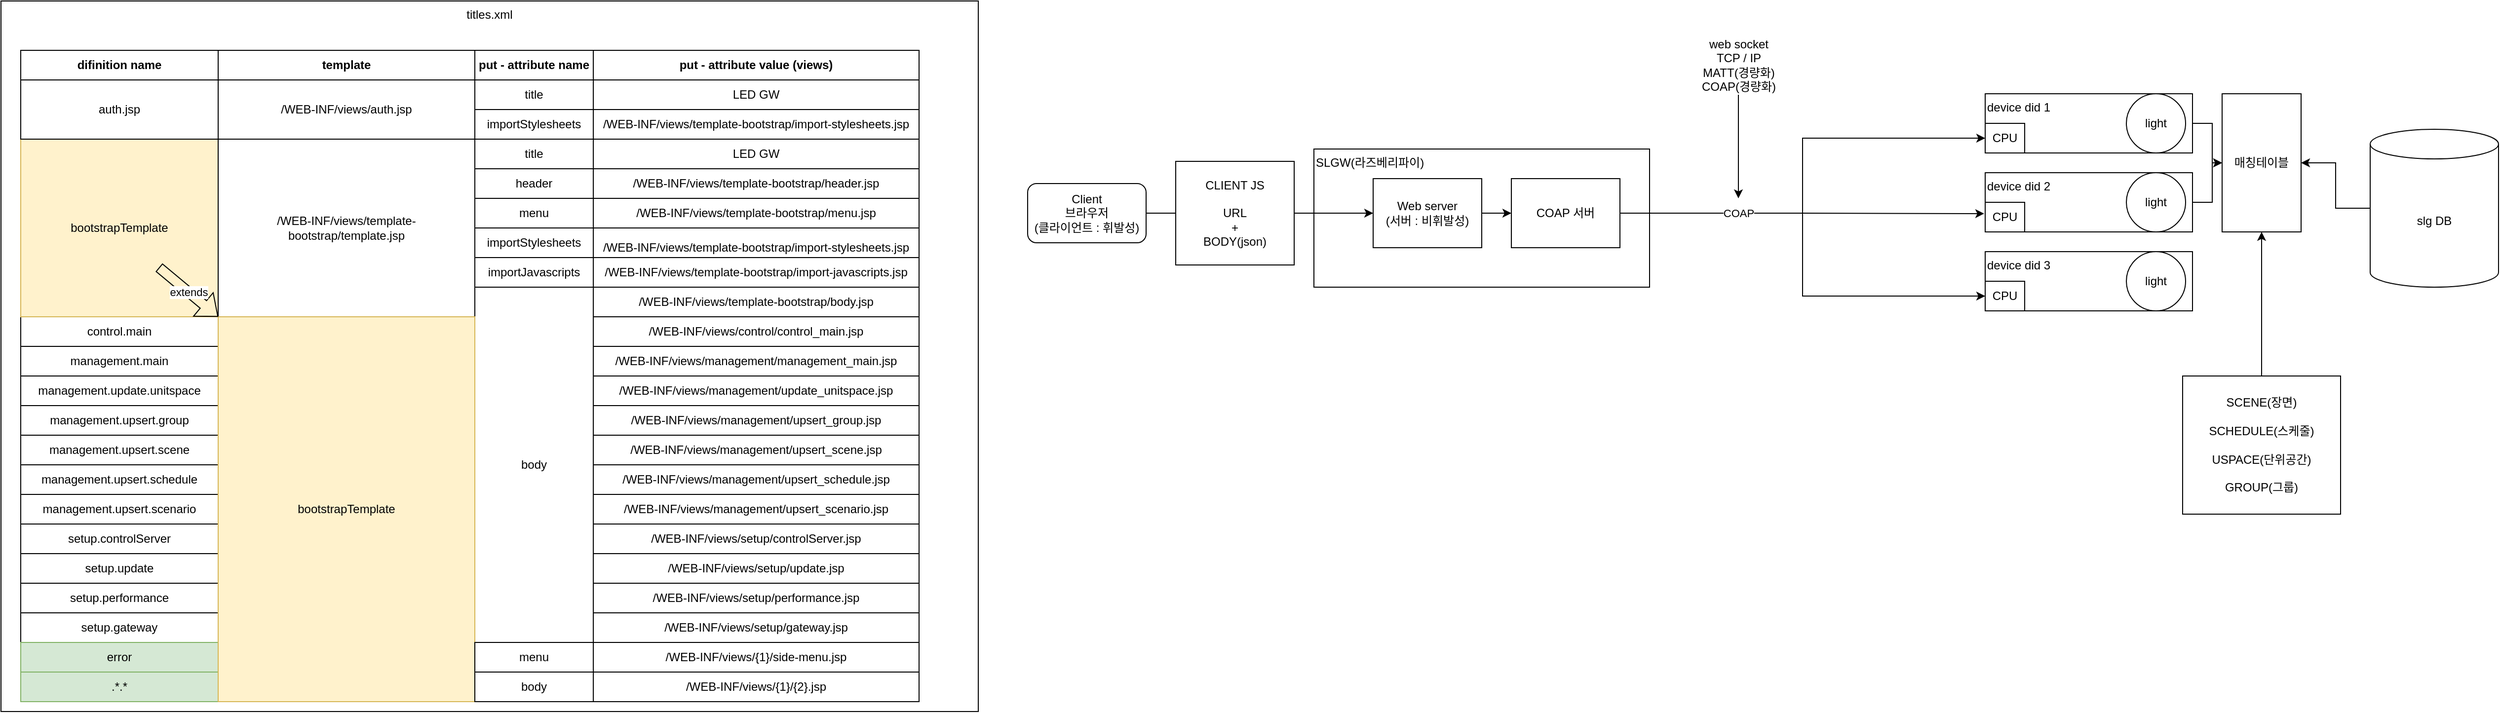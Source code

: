 <mxfile version="18.0.8" type="github">
  <diagram id="MzFicAQLVDI_cGvtkar0" name="Page-1">
    <mxGraphModel dx="1422" dy="754" grid="1" gridSize="10" guides="1" tooltips="1" connect="1" arrows="1" fold="1" page="1" pageScale="1" pageWidth="827" pageHeight="1169" math="0" shadow="0">
      <root>
        <mxCell id="0" />
        <mxCell id="1" parent="0" />
        <mxCell id="lAMjxFeC6OFQzj6104G1-1" value="SLGW(라즈베리파이)" style="rounded=0;whiteSpace=wrap;html=1;verticalAlign=top;align=left;" parent="1" vertex="1">
          <mxGeometry x="1360" y="190" width="340" height="140" as="geometry" />
        </mxCell>
        <mxCell id="Hx5KmIL_yOUIcQr_x3xt-8" value="titles.xml" style="rounded=0;whiteSpace=wrap;html=1;verticalAlign=top;" parent="1" vertex="1">
          <mxGeometry x="30" y="40" width="990" height="720" as="geometry" />
        </mxCell>
        <mxCell id="Hx5KmIL_yOUIcQr_x3xt-2" value="title" style="rounded=0;whiteSpace=wrap;html=1;" parent="1" vertex="1">
          <mxGeometry x="510" y="180" width="120" height="30" as="geometry" />
        </mxCell>
        <mxCell id="Hx5KmIL_yOUIcQr_x3xt-3" value="header" style="rounded=0;whiteSpace=wrap;html=1;" parent="1" vertex="1">
          <mxGeometry x="510" y="210" width="120" height="30" as="geometry" />
        </mxCell>
        <mxCell id="Hx5KmIL_yOUIcQr_x3xt-4" value="menu" style="rounded=0;whiteSpace=wrap;html=1;" parent="1" vertex="1">
          <mxGeometry x="510" y="240" width="120" height="30" as="geometry" />
        </mxCell>
        <mxCell id="Hx5KmIL_yOUIcQr_x3xt-5" value="importStylesheets" style="rounded=0;whiteSpace=wrap;html=1;" parent="1" vertex="1">
          <mxGeometry x="510" y="270" width="120" height="30" as="geometry" />
        </mxCell>
        <mxCell id="Hx5KmIL_yOUIcQr_x3xt-6" value="importJavascripts" style="rounded=0;whiteSpace=wrap;html=1;" parent="1" vertex="1">
          <mxGeometry x="510" y="300" width="120" height="30" as="geometry" />
        </mxCell>
        <mxCell id="Hx5KmIL_yOUIcQr_x3xt-7" value="body" style="rounded=0;whiteSpace=wrap;html=1;" parent="1" vertex="1">
          <mxGeometry x="510" y="330" width="120" height="360" as="geometry" />
        </mxCell>
        <mxCell id="Hx5KmIL_yOUIcQr_x3xt-24" value="/WEB-INF/views/{1}/side-menu.jsp" style="group;" parent="1" vertex="1" connectable="0">
          <mxGeometry x="630" y="360" width="330" height="390" as="geometry" />
        </mxCell>
        <UserObject label="/WEB-INF/views/management/upsert_scenario.jsp" link="management.upsert.scenario" id="Hx5KmIL_yOUIcQr_x3xt-25">
          <mxCell style="rounded=0;whiteSpace=wrap;html=1;" parent="Hx5KmIL_yOUIcQr_x3xt-24" vertex="1">
            <mxGeometry y="180" width="330" height="30" as="geometry" />
          </mxCell>
        </UserObject>
        <UserObject label="/WEB-INF/views/setup/controlServer.jsp" link="setup.controlServer" id="Hx5KmIL_yOUIcQr_x3xt-26">
          <mxCell style="rounded=0;whiteSpace=wrap;html=1;" parent="Hx5KmIL_yOUIcQr_x3xt-24" vertex="1">
            <mxGeometry y="210" width="330" height="30" as="geometry" />
          </mxCell>
        </UserObject>
        <UserObject label="/WEB-INF/views/setup/update.jsp" link="setup.update" id="Hx5KmIL_yOUIcQr_x3xt-27">
          <mxCell style="rounded=0;whiteSpace=wrap;html=1;" parent="Hx5KmIL_yOUIcQr_x3xt-24" vertex="1">
            <mxGeometry y="240" width="330" height="30" as="geometry" />
          </mxCell>
        </UserObject>
        <UserObject label="/WEB-INF/views/setup/performance.jsp" link="setup.performance" id="Hx5KmIL_yOUIcQr_x3xt-28">
          <mxCell style="rounded=0;whiteSpace=wrap;html=1;" parent="Hx5KmIL_yOUIcQr_x3xt-24" vertex="1">
            <mxGeometry y="270" width="330" height="30" as="geometry" />
          </mxCell>
        </UserObject>
        <UserObject label="/WEB-INF/views/setup/gateway.jsp" link="setup.gateway" id="Hx5KmIL_yOUIcQr_x3xt-29">
          <mxCell style="rounded=0;whiteSpace=wrap;html=1;" parent="Hx5KmIL_yOUIcQr_x3xt-24" vertex="1">
            <mxGeometry y="300" width="330" height="30" as="geometry" />
          </mxCell>
        </UserObject>
        <UserObject label="/WEB-INF/views/{1}/side-menu.jsp" link="setup.performance" id="Hx5KmIL_yOUIcQr_x3xt-30">
          <mxCell style="rounded=0;whiteSpace=wrap;html=1;" parent="Hx5KmIL_yOUIcQr_x3xt-24" vertex="1">
            <mxGeometry y="330" width="330" height="30" as="geometry" />
          </mxCell>
        </UserObject>
        <UserObject label="/WEB-INF/views/{1}/{2}.jsp" link="setup.performance" id="Hx5KmIL_yOUIcQr_x3xt-31">
          <mxCell style="rounded=0;whiteSpace=wrap;html=1;" parent="Hx5KmIL_yOUIcQr_x3xt-24" vertex="1">
            <mxGeometry y="360" width="330" height="30" as="geometry" />
          </mxCell>
        </UserObject>
        <mxCell id="Hx5KmIL_yOUIcQr_x3xt-32" value="/WEB-INF/views/control/control_main.jsp" style="rounded=0;whiteSpace=wrap;html=1;" parent="Hx5KmIL_yOUIcQr_x3xt-24" vertex="1">
          <mxGeometry width="330" height="30" as="geometry" />
        </mxCell>
        <mxCell id="Hx5KmIL_yOUIcQr_x3xt-33" value="/WEB-INF/views/management/management_main.jsp" style="rounded=0;whiteSpace=wrap;html=1;" parent="Hx5KmIL_yOUIcQr_x3xt-24" vertex="1">
          <mxGeometry y="30" width="330" height="30" as="geometry" />
        </mxCell>
        <mxCell id="Hx5KmIL_yOUIcQr_x3xt-34" value="/WEB-INF/views/management/update_unitspace.jsp" style="rounded=0;whiteSpace=wrap;html=1;" parent="Hx5KmIL_yOUIcQr_x3xt-24" vertex="1">
          <mxGeometry y="60" width="330" height="30" as="geometry" />
        </mxCell>
        <UserObject label="/WEB-INF/views/management/upsert_group.jsp" id="Hx5KmIL_yOUIcQr_x3xt-35">
          <mxCell style="rounded=0;whiteSpace=wrap;html=1;" parent="Hx5KmIL_yOUIcQr_x3xt-24" vertex="1">
            <mxGeometry y="90" width="330" height="30" as="geometry" />
          </mxCell>
        </UserObject>
        <UserObject label="/WEB-INF/views/management/upsert_scene.jsp" link="management.upsert.scene" id="Hx5KmIL_yOUIcQr_x3xt-36">
          <mxCell style="rounded=0;whiteSpace=wrap;html=1;" parent="Hx5KmIL_yOUIcQr_x3xt-24" vertex="1">
            <mxGeometry y="120" width="330" height="30" as="geometry" />
          </mxCell>
        </UserObject>
        <UserObject label="/WEB-INF/views/management/upsert_schedule.jsp" link="management.upsert.schedule" id="Hx5KmIL_yOUIcQr_x3xt-37">
          <mxCell style="rounded=0;whiteSpace=wrap;html=1;" parent="Hx5KmIL_yOUIcQr_x3xt-24" vertex="1">
            <mxGeometry y="150" width="330" height="30" as="geometry" />
          </mxCell>
        </UserObject>
        <mxCell id="Hx5KmIL_yOUIcQr_x3xt-9" value="control.main" style="rounded=0;whiteSpace=wrap;html=1;" parent="1" vertex="1">
          <mxGeometry x="50" y="360" width="200" height="30" as="geometry" />
        </mxCell>
        <mxCell id="Hx5KmIL_yOUIcQr_x3xt-59" value="LED GW" style="rounded=0;whiteSpace=wrap;html=1;" parent="1" vertex="1">
          <mxGeometry x="630" y="180" width="330" height="30" as="geometry" />
        </mxCell>
        <mxCell id="Hx5KmIL_yOUIcQr_x3xt-60" value="/WEB-INF/views/template-bootstrap/header.jsp" style="rounded=0;whiteSpace=wrap;html=1;" parent="1" vertex="1">
          <mxGeometry x="630" y="210" width="330" height="30" as="geometry" />
        </mxCell>
        <mxCell id="Hx5KmIL_yOUIcQr_x3xt-61" value="/WEB-INF/views/template-bootstrap/menu.jsp" style="rounded=0;whiteSpace=wrap;html=1;" parent="1" vertex="1">
          <mxGeometry x="630" y="240" width="330" height="30" as="geometry" />
        </mxCell>
        <mxCell id="Hx5KmIL_yOUIcQr_x3xt-62" value="/WEB-INF/views/template-bootstrap/import-stylesheets.jsp" style="rounded=0;whiteSpace=wrap;html=1;" parent="1" vertex="1">
          <mxGeometry x="630" y="270" width="330" height="40" as="geometry" />
        </mxCell>
        <mxCell id="Hx5KmIL_yOUIcQr_x3xt-63" value="/WEB-INF/views/template-bootstrap/body.jsp" style="rounded=0;whiteSpace=wrap;html=1;" parent="1" vertex="1">
          <mxGeometry x="630" y="330" width="330" height="30" as="geometry" />
        </mxCell>
        <mxCell id="Hx5KmIL_yOUIcQr_x3xt-64" value="/WEB-INF/views/template-bootstrap/import-javascripts.jsp" style="rounded=0;whiteSpace=wrap;html=1;" parent="1" vertex="1">
          <mxGeometry x="630" y="300" width="330" height="30" as="geometry" />
        </mxCell>
        <mxCell id="Hx5KmIL_yOUIcQr_x3xt-65" value="bootstrapTemplate" style="rounded=0;whiteSpace=wrap;html=1;fillColor=#fff2cc;strokeColor=#d6b656;" parent="1" vertex="1">
          <mxGeometry x="50" y="180" width="200" height="180" as="geometry" />
        </mxCell>
        <mxCell id="Hx5KmIL_yOUIcQr_x3xt-71" value="auth.jsp" style="rounded=0;whiteSpace=wrap;html=1;" parent="1" vertex="1">
          <mxGeometry x="50" y="120" width="200" height="60" as="geometry" />
        </mxCell>
        <mxCell id="Hx5KmIL_yOUIcQr_x3xt-73" value="/WEB-INF/views/template-bootstrap/template.jsp" style="rounded=0;whiteSpace=wrap;html=1;" parent="1" vertex="1">
          <mxGeometry x="250" y="180" width="260" height="180" as="geometry" />
        </mxCell>
        <mxCell id="Hx5KmIL_yOUIcQr_x3xt-74" value="/WEB-INF/views/auth.jsp" style="rounded=0;whiteSpace=wrap;html=1;" parent="1" vertex="1">
          <mxGeometry x="250" y="120" width="260" height="60" as="geometry" />
        </mxCell>
        <mxCell id="Hx5KmIL_yOUIcQr_x3xt-75" value="title" style="rounded=0;whiteSpace=wrap;html=1;" parent="1" vertex="1">
          <mxGeometry x="510" y="120" width="120" height="30" as="geometry" />
        </mxCell>
        <mxCell id="Hx5KmIL_yOUIcQr_x3xt-76" value="importStylesheets" style="rounded=0;whiteSpace=wrap;html=1;" parent="1" vertex="1">
          <mxGeometry x="510" y="150" width="120" height="30" as="geometry" />
        </mxCell>
        <mxCell id="Hx5KmIL_yOUIcQr_x3xt-77" value="/WEB-INF/views/template-bootstrap/import-stylesheets.jsp" style="rounded=0;whiteSpace=wrap;html=1;" parent="1" vertex="1">
          <mxGeometry x="630" y="150" width="330" height="30" as="geometry" />
        </mxCell>
        <mxCell id="Hx5KmIL_yOUIcQr_x3xt-78" value="LED GW" style="rounded=0;whiteSpace=wrap;html=1;" parent="1" vertex="1">
          <mxGeometry x="630" y="120" width="330" height="30" as="geometry" />
        </mxCell>
        <mxCell id="Hx5KmIL_yOUIcQr_x3xt-80" value="template" style="rounded=0;whiteSpace=wrap;html=1;fontStyle=1" parent="1" vertex="1">
          <mxGeometry x="250" y="90" width="260" height="30" as="geometry" />
        </mxCell>
        <mxCell id="Hx5KmIL_yOUIcQr_x3xt-81" value="difinition name" style="rounded=0;whiteSpace=wrap;html=1;fontStyle=1" parent="1" vertex="1">
          <mxGeometry x="50" y="90" width="200" height="30" as="geometry" />
        </mxCell>
        <mxCell id="Hx5KmIL_yOUIcQr_x3xt-82" value="put - attribute name" style="rounded=0;whiteSpace=wrap;html=1;fontStyle=1" parent="1" vertex="1">
          <mxGeometry x="510" y="90" width="120" height="30" as="geometry" />
        </mxCell>
        <mxCell id="Hx5KmIL_yOUIcQr_x3xt-83" value="put - attribute value (views)" style="rounded=0;whiteSpace=wrap;html=1;fontStyle=1" parent="1" vertex="1">
          <mxGeometry x="630" y="90" width="330" height="30" as="geometry" />
        </mxCell>
        <mxCell id="Hx5KmIL_yOUIcQr_x3xt-84" value="" style="group" parent="1" vertex="1" connectable="0">
          <mxGeometry x="50" y="390" width="200" height="360" as="geometry" />
        </mxCell>
        <UserObject label="management.upsert.scenario" link="management.upsert.scenario" id="Hx5KmIL_yOUIcQr_x3xt-16">
          <mxCell style="rounded=0;whiteSpace=wrap;html=1;" parent="Hx5KmIL_yOUIcQr_x3xt-84" vertex="1">
            <mxGeometry y="150" width="200" height="30" as="geometry" />
          </mxCell>
        </UserObject>
        <UserObject label="setup.controlServer" link="setup.controlServer" id="Hx5KmIL_yOUIcQr_x3xt-17">
          <mxCell style="rounded=0;whiteSpace=wrap;html=1;" parent="Hx5KmIL_yOUIcQr_x3xt-84" vertex="1">
            <mxGeometry y="180" width="200" height="30" as="geometry" />
          </mxCell>
        </UserObject>
        <UserObject label="setup.update" link="setup.update" id="Hx5KmIL_yOUIcQr_x3xt-18">
          <mxCell style="rounded=0;whiteSpace=wrap;html=1;" parent="Hx5KmIL_yOUIcQr_x3xt-84" vertex="1">
            <mxGeometry y="210" width="200" height="30" as="geometry" />
          </mxCell>
        </UserObject>
        <UserObject label="setup.performance" link="setup.performance" id="Hx5KmIL_yOUIcQr_x3xt-19">
          <mxCell style="rounded=0;whiteSpace=wrap;html=1;" parent="Hx5KmIL_yOUIcQr_x3xt-84" vertex="1">
            <mxGeometry y="240" width="200" height="30" as="geometry" />
          </mxCell>
        </UserObject>
        <UserObject label="setup.gateway" link="setup.gateway" id="Hx5KmIL_yOUIcQr_x3xt-20">
          <mxCell style="rounded=0;whiteSpace=wrap;html=1;" parent="Hx5KmIL_yOUIcQr_x3xt-84" vertex="1">
            <mxGeometry y="270" width="200" height="30" as="geometry" />
          </mxCell>
        </UserObject>
        <UserObject label="error" link="setup.performance" id="Hx5KmIL_yOUIcQr_x3xt-21">
          <mxCell style="rounded=0;whiteSpace=wrap;html=1;fillColor=#d5e8d4;strokeColor=#82b366;" parent="Hx5KmIL_yOUIcQr_x3xt-84" vertex="1">
            <mxGeometry y="300" width="200" height="30" as="geometry" />
          </mxCell>
        </UserObject>
        <UserObject label=".*.*" link="setup.performance" id="Hx5KmIL_yOUIcQr_x3xt-22">
          <mxCell style="rounded=0;whiteSpace=wrap;html=1;fillColor=#d5e8d4;strokeColor=#82b366;" parent="Hx5KmIL_yOUIcQr_x3xt-84" vertex="1">
            <mxGeometry y="330" width="200" height="30" as="geometry" />
          </mxCell>
        </UserObject>
        <mxCell id="Hx5KmIL_yOUIcQr_x3xt-10" value="management.main" style="rounded=0;whiteSpace=wrap;html=1;" parent="Hx5KmIL_yOUIcQr_x3xt-84" vertex="1">
          <mxGeometry width="200" height="30" as="geometry" />
        </mxCell>
        <mxCell id="Hx5KmIL_yOUIcQr_x3xt-11" value="management.update.unitspace" style="rounded=0;whiteSpace=wrap;html=1;" parent="Hx5KmIL_yOUIcQr_x3xt-84" vertex="1">
          <mxGeometry y="30" width="200" height="30" as="geometry" />
        </mxCell>
        <UserObject label="management.upsert.group" id="Hx5KmIL_yOUIcQr_x3xt-12">
          <mxCell style="rounded=0;whiteSpace=wrap;html=1;" parent="Hx5KmIL_yOUIcQr_x3xt-84" vertex="1">
            <mxGeometry y="60" width="200" height="30" as="geometry" />
          </mxCell>
        </UserObject>
        <UserObject label="management.upsert.scene" link="management.upsert.scene" id="Hx5KmIL_yOUIcQr_x3xt-13">
          <mxCell style="rounded=0;whiteSpace=wrap;html=1;" parent="Hx5KmIL_yOUIcQr_x3xt-84" vertex="1">
            <mxGeometry y="90" width="200" height="30" as="geometry" />
          </mxCell>
        </UserObject>
        <UserObject label="management.upsert.schedule" link="management.upsert.schedule" id="Hx5KmIL_yOUIcQr_x3xt-14">
          <mxCell style="rounded=0;whiteSpace=wrap;html=1;" parent="Hx5KmIL_yOUIcQr_x3xt-84" vertex="1">
            <mxGeometry y="120" width="200" height="30" as="geometry" />
          </mxCell>
        </UserObject>
        <mxCell id="Hx5KmIL_yOUIcQr_x3xt-85" value="bootstrapTemplate" style="rounded=0;whiteSpace=wrap;html=1;fillColor=#fff2cc;strokeColor=#d6b656;" parent="1" vertex="1">
          <mxGeometry x="250" y="360" width="260" height="390" as="geometry" />
        </mxCell>
        <mxCell id="Hx5KmIL_yOUIcQr_x3xt-86" value="extends" style="shape=flexArrow;endArrow=classic;html=1;rounded=0;entryX=0;entryY=0;entryDx=0;entryDy=0;" parent="1" target="Hx5KmIL_yOUIcQr_x3xt-85" edge="1">
          <mxGeometry width="50" height="50" relative="1" as="geometry">
            <mxPoint x="190" y="310" as="sourcePoint" />
            <mxPoint x="240" y="260" as="targetPoint" />
          </mxGeometry>
        </mxCell>
        <mxCell id="Hx5KmIL_yOUIcQr_x3xt-87" value="menu" style="rounded=0;whiteSpace=wrap;html=1;" parent="1" vertex="1">
          <mxGeometry x="510" y="690" width="120" height="30" as="geometry" />
        </mxCell>
        <mxCell id="Hx5KmIL_yOUIcQr_x3xt-88" value="body" style="rounded=0;whiteSpace=wrap;html=1;" parent="1" vertex="1">
          <mxGeometry x="510" y="720" width="120" height="30" as="geometry" />
        </mxCell>
        <mxCell id="lAMjxFeC6OFQzj6104G1-39" style="edgeStyle=orthogonalEdgeStyle;rounded=0;orthogonalLoop=1;jettySize=auto;html=1;exitX=1;exitY=0.5;exitDx=0;exitDy=0;entryX=0;entryY=0.5;entryDx=0;entryDy=0;" parent="1" source="lAMjxFeC6OFQzj6104G1-2" target="lAMjxFeC6OFQzj6104G1-3" edge="1">
          <mxGeometry relative="1" as="geometry" />
        </mxCell>
        <mxCell id="lAMjxFeC6OFQzj6104G1-2" value="Web server&lt;br&gt;(서버 : 비휘발성)" style="rounded=0;whiteSpace=wrap;html=1;" parent="1" vertex="1">
          <mxGeometry x="1420" y="220" width="110" height="70" as="geometry" />
        </mxCell>
        <mxCell id="lAMjxFeC6OFQzj6104G1-18" style="edgeStyle=orthogonalEdgeStyle;rounded=0;orthogonalLoop=1;jettySize=auto;html=1;exitX=1;exitY=0.5;exitDx=0;exitDy=0;entryX=0;entryY=0.5;entryDx=0;entryDy=0;" parent="1" source="lAMjxFeC6OFQzj6104G1-3" target="lAMjxFeC6OFQzj6104G1-10" edge="1">
          <mxGeometry relative="1" as="geometry" />
        </mxCell>
        <mxCell id="lAMjxFeC6OFQzj6104G1-19" style="edgeStyle=orthogonalEdgeStyle;rounded=0;orthogonalLoop=1;jettySize=auto;html=1;exitX=1;exitY=0.5;exitDx=0;exitDy=0;entryX=-0.025;entryY=0.383;entryDx=0;entryDy=0;entryPerimeter=0;" parent="1" source="lAMjxFeC6OFQzj6104G1-3" target="lAMjxFeC6OFQzj6104G1-13" edge="1">
          <mxGeometry relative="1" as="geometry" />
        </mxCell>
        <mxCell id="lAMjxFeC6OFQzj6104G1-20" value="COAP" style="edgeStyle=orthogonalEdgeStyle;rounded=0;orthogonalLoop=1;jettySize=auto;html=1;entryX=0;entryY=0.5;entryDx=0;entryDy=0;" parent="1" source="lAMjxFeC6OFQzj6104G1-3" target="lAMjxFeC6OFQzj6104G1-16" edge="1">
          <mxGeometry x="-0.471" relative="1" as="geometry">
            <mxPoint as="offset" />
          </mxGeometry>
        </mxCell>
        <mxCell id="lAMjxFeC6OFQzj6104G1-3" value="COAP 서버" style="rounded=0;whiteSpace=wrap;html=1;" parent="1" vertex="1">
          <mxGeometry x="1560" y="220" width="110" height="70" as="geometry" />
        </mxCell>
        <mxCell id="lAMjxFeC6OFQzj6104G1-5" style="edgeStyle=orthogonalEdgeStyle;rounded=0;orthogonalLoop=1;jettySize=auto;html=1;startArrow=none;" parent="1" source="lAMjxFeC6OFQzj6104G1-6" target="lAMjxFeC6OFQzj6104G1-2" edge="1">
          <mxGeometry relative="1" as="geometry" />
        </mxCell>
        <mxCell id="lAMjxFeC6OFQzj6104G1-4" value="Client&lt;br&gt;브라우저&lt;br&gt;(클라이언트 : 휘발성)" style="rounded=1;whiteSpace=wrap;html=1;" parent="1" vertex="1">
          <mxGeometry x="1070" y="225" width="120" height="60" as="geometry" />
        </mxCell>
        <mxCell id="lAMjxFeC6OFQzj6104G1-6" value="CLIENT JS&lt;br&gt;&lt;br&gt;URL&lt;br&gt;+&lt;br&gt;BODY(json)" style="rounded=0;whiteSpace=wrap;html=1;" parent="1" vertex="1">
          <mxGeometry x="1220" y="202.5" width="120" height="105" as="geometry" />
        </mxCell>
        <mxCell id="lAMjxFeC6OFQzj6104G1-7" value="" style="edgeStyle=orthogonalEdgeStyle;rounded=0;orthogonalLoop=1;jettySize=auto;html=1;endArrow=none;" parent="1" source="lAMjxFeC6OFQzj6104G1-4" target="lAMjxFeC6OFQzj6104G1-6" edge="1">
          <mxGeometry relative="1" as="geometry">
            <mxPoint x="1190" y="255" as="sourcePoint" />
            <mxPoint x="1420" y="255" as="targetPoint" />
          </mxGeometry>
        </mxCell>
        <mxCell id="lAMjxFeC6OFQzj6104G1-43" style="edgeStyle=orthogonalEdgeStyle;rounded=0;orthogonalLoop=1;jettySize=auto;html=1;exitX=1;exitY=0.5;exitDx=0;exitDy=0;" parent="1" source="lAMjxFeC6OFQzj6104G1-8" target="lAMjxFeC6OFQzj6104G1-24" edge="1">
          <mxGeometry relative="1" as="geometry" />
        </mxCell>
        <mxCell id="lAMjxFeC6OFQzj6104G1-8" value="device did 1" style="rounded=0;whiteSpace=wrap;html=1;verticalAlign=top;align=left;" parent="1" vertex="1">
          <mxGeometry x="2040" y="134" width="210" height="60" as="geometry" />
        </mxCell>
        <mxCell id="lAMjxFeC6OFQzj6104G1-9" value="light" style="ellipse;whiteSpace=wrap;html=1;" parent="1" vertex="1">
          <mxGeometry x="2183" y="134" width="60" height="60" as="geometry" />
        </mxCell>
        <mxCell id="lAMjxFeC6OFQzj6104G1-10" value="CPU" style="rounded=0;whiteSpace=wrap;html=1;" parent="1" vertex="1">
          <mxGeometry x="2040" y="164" width="40" height="30" as="geometry" />
        </mxCell>
        <mxCell id="lAMjxFeC6OFQzj6104G1-45" style="edgeStyle=orthogonalEdgeStyle;rounded=0;orthogonalLoop=1;jettySize=auto;html=1;entryX=0;entryY=0.5;entryDx=0;entryDy=0;" parent="1" source="lAMjxFeC6OFQzj6104G1-11" target="lAMjxFeC6OFQzj6104G1-24" edge="1">
          <mxGeometry relative="1" as="geometry" />
        </mxCell>
        <mxCell id="lAMjxFeC6OFQzj6104G1-11" value="device did 2" style="rounded=0;whiteSpace=wrap;html=1;verticalAlign=top;align=left;" parent="1" vertex="1">
          <mxGeometry x="2040" y="214" width="210" height="60" as="geometry" />
        </mxCell>
        <mxCell id="lAMjxFeC6OFQzj6104G1-12" value="light" style="ellipse;whiteSpace=wrap;html=1;" parent="1" vertex="1">
          <mxGeometry x="2183" y="214" width="60" height="60" as="geometry" />
        </mxCell>
        <mxCell id="lAMjxFeC6OFQzj6104G1-13" value="CPU" style="rounded=0;whiteSpace=wrap;html=1;" parent="1" vertex="1">
          <mxGeometry x="2040" y="244" width="40" height="30" as="geometry" />
        </mxCell>
        <mxCell id="lAMjxFeC6OFQzj6104G1-14" value="device did 3" style="rounded=0;whiteSpace=wrap;html=1;align=left;verticalAlign=top;" parent="1" vertex="1">
          <mxGeometry x="2040" y="294" width="210" height="60" as="geometry" />
        </mxCell>
        <mxCell id="lAMjxFeC6OFQzj6104G1-15" value="light" style="ellipse;whiteSpace=wrap;html=1;" parent="1" vertex="1">
          <mxGeometry x="2183" y="294" width="60" height="60" as="geometry" />
        </mxCell>
        <mxCell id="lAMjxFeC6OFQzj6104G1-16" value="CPU" style="rounded=0;whiteSpace=wrap;html=1;" parent="1" vertex="1">
          <mxGeometry x="2040" y="324" width="40" height="30" as="geometry" />
        </mxCell>
        <mxCell id="lAMjxFeC6OFQzj6104G1-42" style="edgeStyle=orthogonalEdgeStyle;rounded=0;orthogonalLoop=1;jettySize=auto;html=1;" parent="1" source="lAMjxFeC6OFQzj6104G1-23" target="lAMjxFeC6OFQzj6104G1-24" edge="1">
          <mxGeometry relative="1" as="geometry" />
        </mxCell>
        <mxCell id="lAMjxFeC6OFQzj6104G1-23" value="slg DB" style="shape=cylinder3;whiteSpace=wrap;html=1;boundedLbl=1;backgroundOutline=1;size=15;" parent="1" vertex="1">
          <mxGeometry x="2430" y="170" width="130" height="160" as="geometry" />
        </mxCell>
        <mxCell id="lAMjxFeC6OFQzj6104G1-24" value="매칭테이블" style="rounded=0;whiteSpace=wrap;html=1;" parent="1" vertex="1">
          <mxGeometry x="2280" y="134" width="80" height="140" as="geometry" />
        </mxCell>
        <mxCell id="lAMjxFeC6OFQzj6104G1-41" style="edgeStyle=orthogonalEdgeStyle;rounded=0;orthogonalLoop=1;jettySize=auto;html=1;" parent="1" source="lAMjxFeC6OFQzj6104G1-40" edge="1">
          <mxGeometry relative="1" as="geometry">
            <mxPoint x="1790" y="240" as="targetPoint" />
          </mxGeometry>
        </mxCell>
        <mxCell id="lAMjxFeC6OFQzj6104G1-40" value="web socket&lt;br&gt;TCP / IP&lt;br&gt;MATT(경량화)&lt;br&gt;COAP(경량화)" style="text;html=1;align=center;verticalAlign=middle;resizable=0;points=[];autosize=1;strokeColor=none;fillColor=none;" parent="1" vertex="1">
          <mxGeometry x="1745" y="75" width="90" height="60" as="geometry" />
        </mxCell>
        <mxCell id="lAMjxFeC6OFQzj6104G1-47" style="edgeStyle=orthogonalEdgeStyle;rounded=0;orthogonalLoop=1;jettySize=auto;html=1;entryX=0.5;entryY=1;entryDx=0;entryDy=0;" parent="1" source="lAMjxFeC6OFQzj6104G1-46" target="lAMjxFeC6OFQzj6104G1-24" edge="1">
          <mxGeometry relative="1" as="geometry" />
        </mxCell>
        <mxCell id="lAMjxFeC6OFQzj6104G1-46" value="SCENE(장면)&lt;br&gt;&lt;br&gt;SCHEDULE(스케줄)&lt;br&gt;&lt;br&gt;USPACE(단위공간)&lt;br&gt;&lt;br&gt;GROUP(그룹)" style="rounded=0;whiteSpace=wrap;html=1;" parent="1" vertex="1">
          <mxGeometry x="2240" y="420" width="160" height="140" as="geometry" />
        </mxCell>
      </root>
    </mxGraphModel>
  </diagram>
</mxfile>
